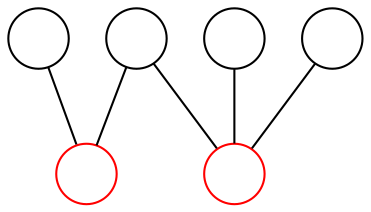 graph g{
    node [shape=circle width="0.4!" fixedsize=true label=""]
    
    x1 [pos="0,0!"]
    x2 [pos="1,0!"]
    x3 [pos="0,1!"]
    x4 [pos="1,1!"]
    x5 [pos="2,0.5!" color=red]
    x6 [pos="-1,0.5!" color=red]

    x1 -- {x5,x6}
    x2 -- {x6}
    x3 -- {x5}
    x4 -- {x6}


}